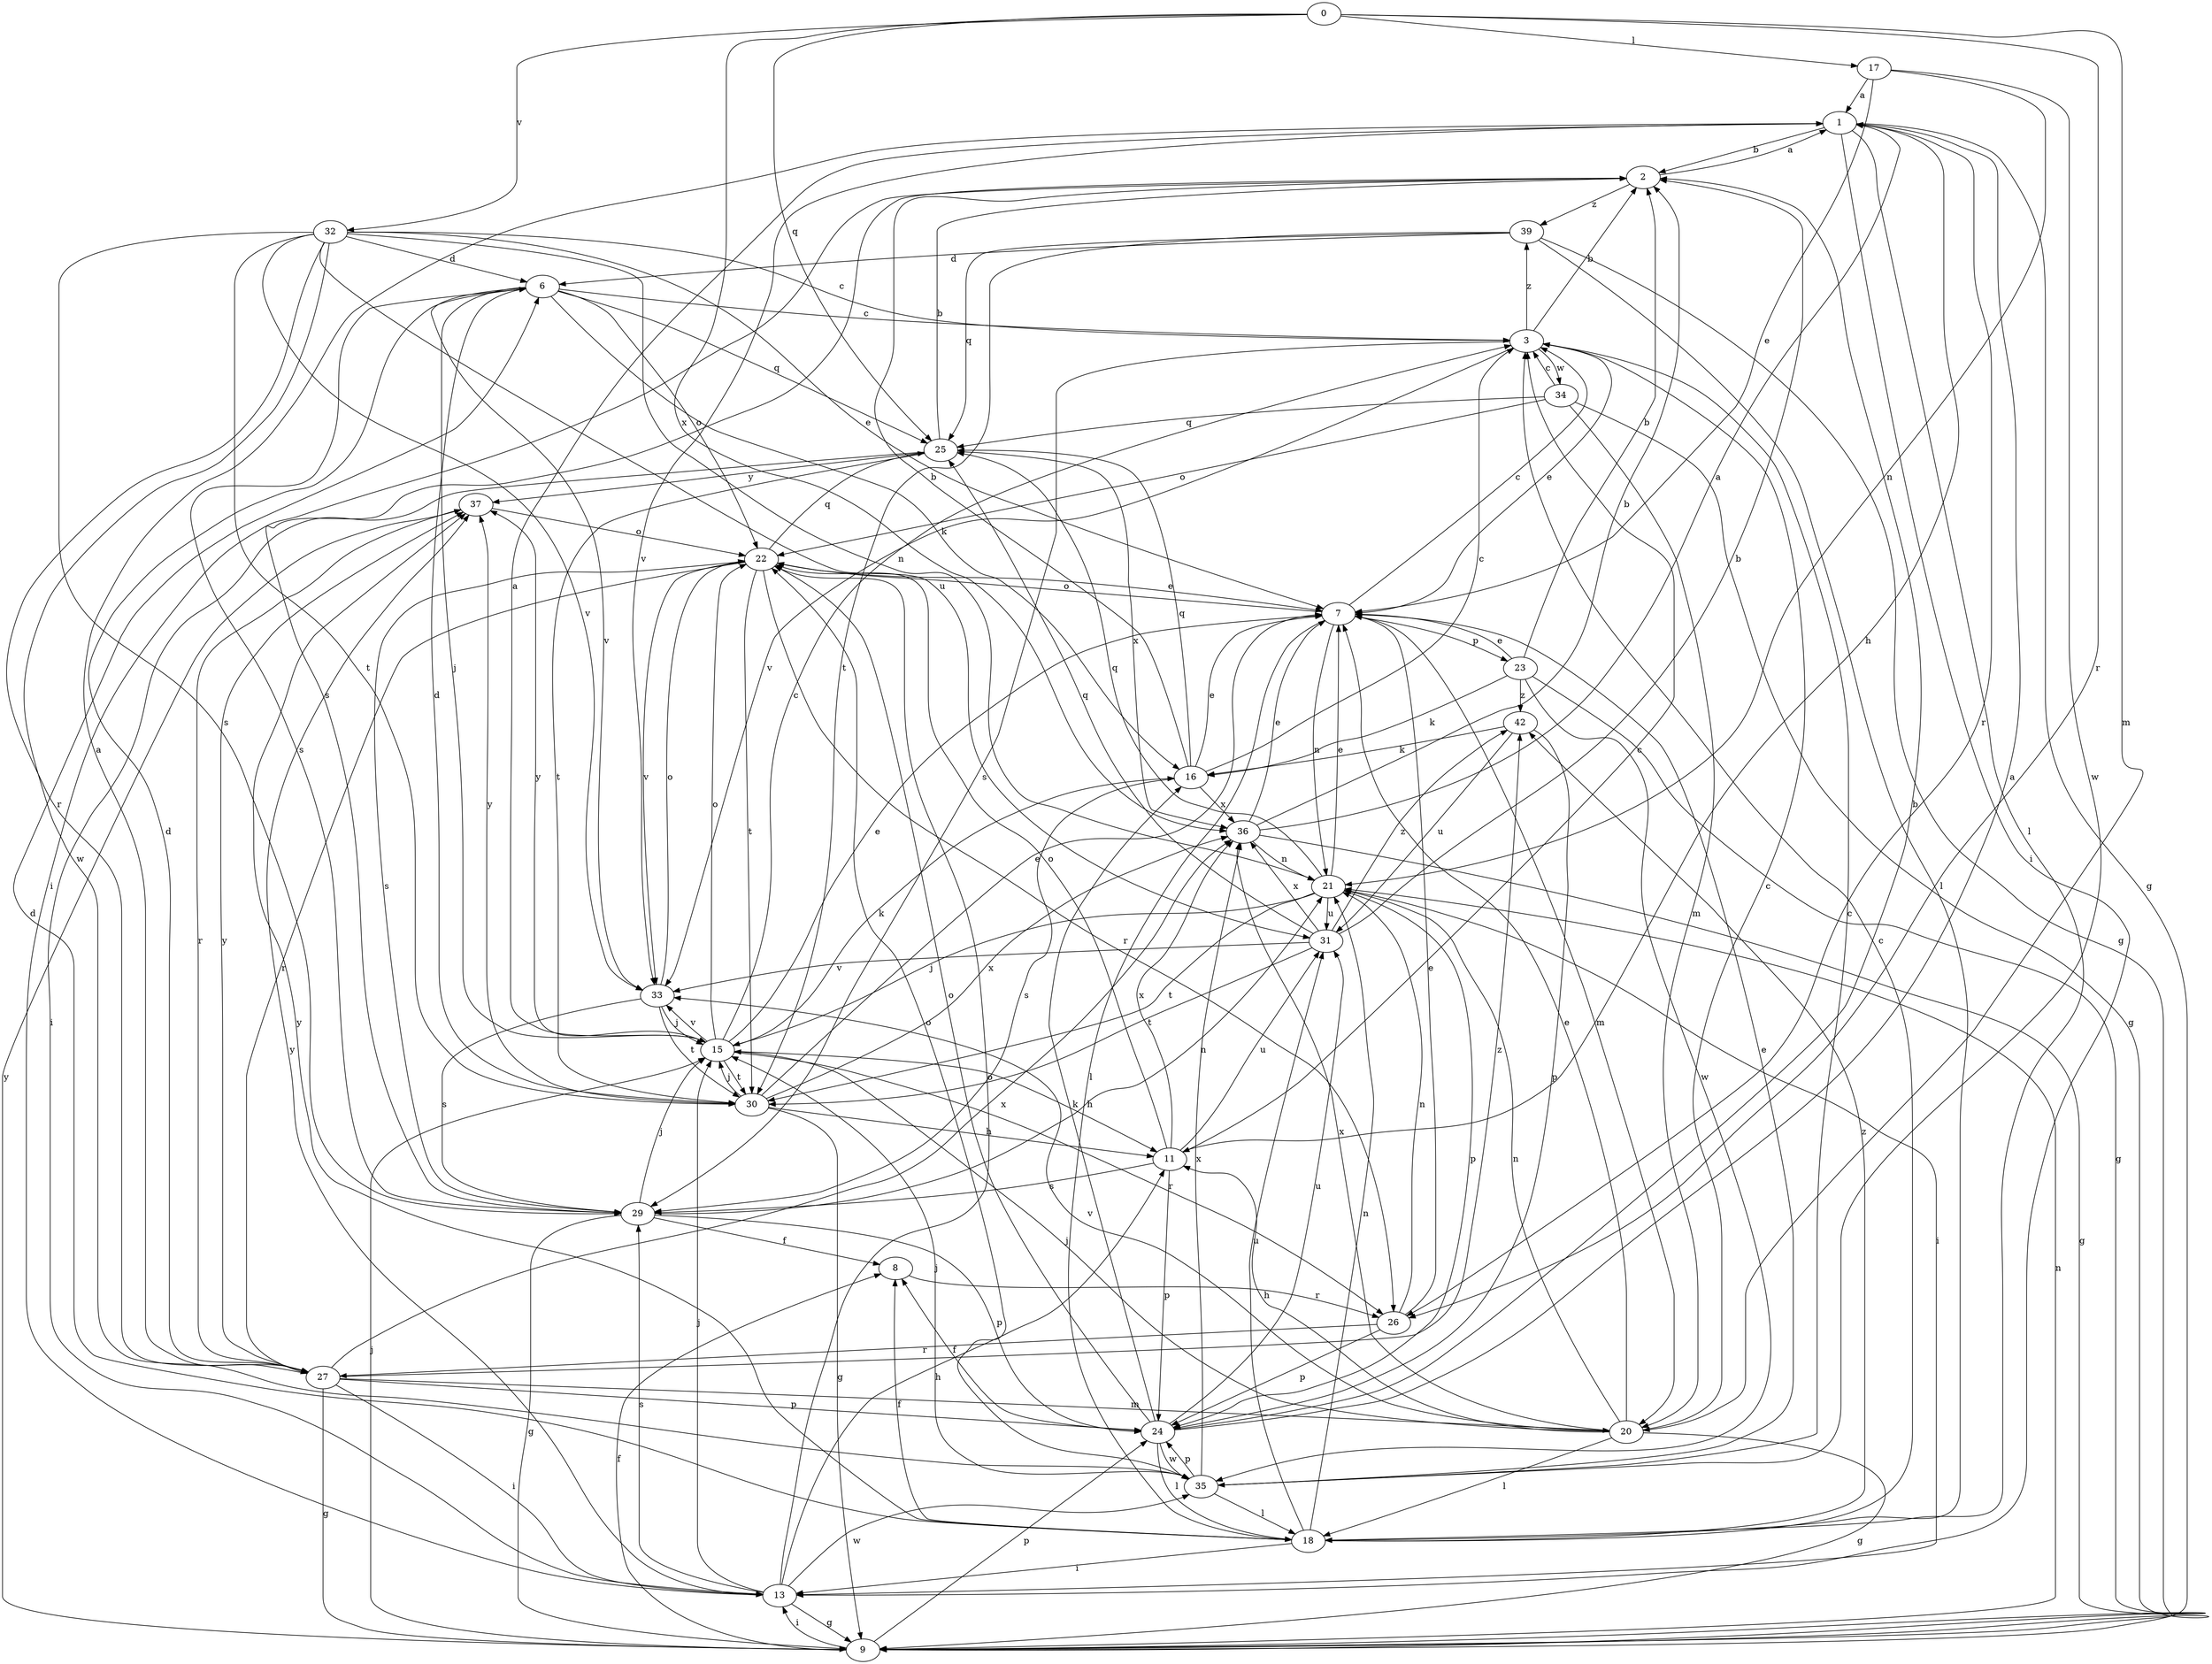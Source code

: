 strict digraph  {
0;
1;
2;
3;
6;
7;
8;
9;
11;
13;
15;
16;
17;
18;
20;
21;
22;
23;
24;
25;
26;
27;
29;
30;
31;
32;
33;
34;
35;
36;
37;
39;
42;
0 -> 17  [label=l];
0 -> 20  [label=m];
0 -> 25  [label=q];
0 -> 26  [label=r];
0 -> 32  [label=v];
0 -> 36  [label=x];
1 -> 2  [label=b];
1 -> 9  [label=g];
1 -> 11  [label=h];
1 -> 13  [label=i];
1 -> 18  [label=l];
1 -> 26  [label=r];
1 -> 33  [label=v];
2 -> 1  [label=a];
2 -> 13  [label=i];
2 -> 29  [label=s];
2 -> 39  [label=z];
3 -> 2  [label=b];
3 -> 7  [label=e];
3 -> 29  [label=s];
3 -> 33  [label=v];
3 -> 34  [label=w];
3 -> 39  [label=z];
6 -> 3  [label=c];
6 -> 15  [label=j];
6 -> 16  [label=k];
6 -> 22  [label=o];
6 -> 25  [label=q];
6 -> 29  [label=s];
6 -> 33  [label=v];
7 -> 3  [label=c];
7 -> 18  [label=l];
7 -> 20  [label=m];
7 -> 21  [label=n];
7 -> 22  [label=o];
7 -> 23  [label=p];
8 -> 26  [label=r];
9 -> 8  [label=f];
9 -> 13  [label=i];
9 -> 15  [label=j];
9 -> 21  [label=n];
9 -> 24  [label=p];
9 -> 37  [label=y];
11 -> 3  [label=c];
11 -> 22  [label=o];
11 -> 24  [label=p];
11 -> 29  [label=s];
11 -> 31  [label=u];
11 -> 36  [label=x];
13 -> 9  [label=g];
13 -> 11  [label=h];
13 -> 15  [label=j];
13 -> 22  [label=o];
13 -> 29  [label=s];
13 -> 35  [label=w];
13 -> 37  [label=y];
15 -> 1  [label=a];
15 -> 3  [label=c];
15 -> 7  [label=e];
15 -> 11  [label=h];
15 -> 16  [label=k];
15 -> 22  [label=o];
15 -> 26  [label=r];
15 -> 30  [label=t];
15 -> 33  [label=v];
15 -> 37  [label=y];
16 -> 2  [label=b];
16 -> 3  [label=c];
16 -> 7  [label=e];
16 -> 25  [label=q];
16 -> 29  [label=s];
16 -> 36  [label=x];
17 -> 1  [label=a];
17 -> 7  [label=e];
17 -> 21  [label=n];
17 -> 35  [label=w];
18 -> 3  [label=c];
18 -> 6  [label=d];
18 -> 8  [label=f];
18 -> 13  [label=i];
18 -> 21  [label=n];
18 -> 31  [label=u];
18 -> 37  [label=y];
18 -> 42  [label=z];
20 -> 3  [label=c];
20 -> 7  [label=e];
20 -> 9  [label=g];
20 -> 11  [label=h];
20 -> 15  [label=j];
20 -> 18  [label=l];
20 -> 21  [label=n];
20 -> 33  [label=v];
20 -> 36  [label=x];
21 -> 7  [label=e];
21 -> 13  [label=i];
21 -> 15  [label=j];
21 -> 24  [label=p];
21 -> 25  [label=q];
21 -> 30  [label=t];
21 -> 31  [label=u];
22 -> 7  [label=e];
22 -> 25  [label=q];
22 -> 26  [label=r];
22 -> 27  [label=r];
22 -> 29  [label=s];
22 -> 30  [label=t];
22 -> 33  [label=v];
23 -> 2  [label=b];
23 -> 7  [label=e];
23 -> 9  [label=g];
23 -> 16  [label=k];
23 -> 35  [label=w];
23 -> 42  [label=z];
24 -> 1  [label=a];
24 -> 2  [label=b];
24 -> 8  [label=f];
24 -> 16  [label=k];
24 -> 18  [label=l];
24 -> 22  [label=o];
24 -> 31  [label=u];
24 -> 35  [label=w];
25 -> 2  [label=b];
25 -> 13  [label=i];
25 -> 30  [label=t];
25 -> 36  [label=x];
25 -> 37  [label=y];
26 -> 7  [label=e];
26 -> 21  [label=n];
26 -> 24  [label=p];
26 -> 27  [label=r];
27 -> 1  [label=a];
27 -> 6  [label=d];
27 -> 9  [label=g];
27 -> 13  [label=i];
27 -> 20  [label=m];
27 -> 24  [label=p];
27 -> 36  [label=x];
27 -> 37  [label=y];
27 -> 42  [label=z];
29 -> 8  [label=f];
29 -> 9  [label=g];
29 -> 15  [label=j];
29 -> 21  [label=n];
29 -> 24  [label=p];
30 -> 6  [label=d];
30 -> 7  [label=e];
30 -> 9  [label=g];
30 -> 11  [label=h];
30 -> 15  [label=j];
30 -> 36  [label=x];
30 -> 37  [label=y];
31 -> 2  [label=b];
31 -> 25  [label=q];
31 -> 30  [label=t];
31 -> 33  [label=v];
31 -> 36  [label=x];
31 -> 42  [label=z];
32 -> 3  [label=c];
32 -> 6  [label=d];
32 -> 7  [label=e];
32 -> 21  [label=n];
32 -> 27  [label=r];
32 -> 29  [label=s];
32 -> 30  [label=t];
32 -> 31  [label=u];
32 -> 33  [label=v];
32 -> 35  [label=w];
33 -> 15  [label=j];
33 -> 22  [label=o];
33 -> 29  [label=s];
33 -> 30  [label=t];
34 -> 3  [label=c];
34 -> 9  [label=g];
34 -> 20  [label=m];
34 -> 22  [label=o];
34 -> 25  [label=q];
35 -> 3  [label=c];
35 -> 7  [label=e];
35 -> 15  [label=j];
35 -> 18  [label=l];
35 -> 22  [label=o];
35 -> 24  [label=p];
35 -> 36  [label=x];
36 -> 1  [label=a];
36 -> 2  [label=b];
36 -> 7  [label=e];
36 -> 9  [label=g];
36 -> 21  [label=n];
37 -> 22  [label=o];
37 -> 27  [label=r];
39 -> 6  [label=d];
39 -> 9  [label=g];
39 -> 18  [label=l];
39 -> 25  [label=q];
39 -> 30  [label=t];
42 -> 16  [label=k];
42 -> 24  [label=p];
42 -> 31  [label=u];
}
